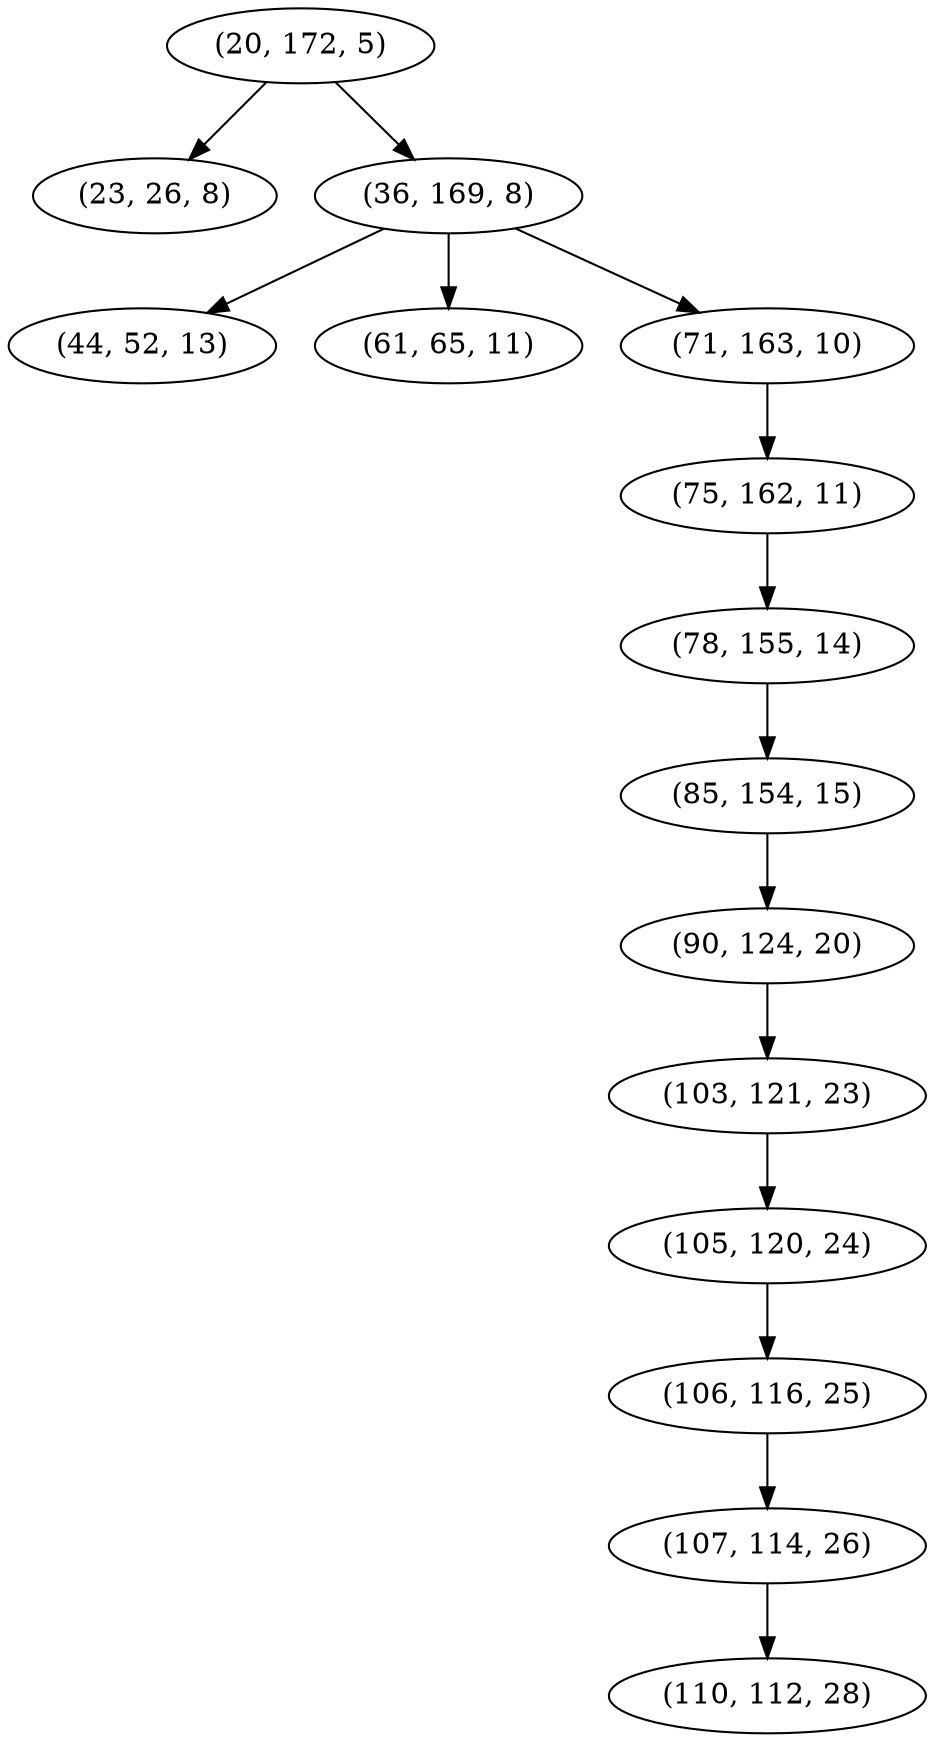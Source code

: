 digraph tree {
    "(20, 172, 5)";
    "(23, 26, 8)";
    "(36, 169, 8)";
    "(44, 52, 13)";
    "(61, 65, 11)";
    "(71, 163, 10)";
    "(75, 162, 11)";
    "(78, 155, 14)";
    "(85, 154, 15)";
    "(90, 124, 20)";
    "(103, 121, 23)";
    "(105, 120, 24)";
    "(106, 116, 25)";
    "(107, 114, 26)";
    "(110, 112, 28)";
    "(20, 172, 5)" -> "(23, 26, 8)";
    "(20, 172, 5)" -> "(36, 169, 8)";
    "(36, 169, 8)" -> "(44, 52, 13)";
    "(36, 169, 8)" -> "(61, 65, 11)";
    "(36, 169, 8)" -> "(71, 163, 10)";
    "(71, 163, 10)" -> "(75, 162, 11)";
    "(75, 162, 11)" -> "(78, 155, 14)";
    "(78, 155, 14)" -> "(85, 154, 15)";
    "(85, 154, 15)" -> "(90, 124, 20)";
    "(90, 124, 20)" -> "(103, 121, 23)";
    "(103, 121, 23)" -> "(105, 120, 24)";
    "(105, 120, 24)" -> "(106, 116, 25)";
    "(106, 116, 25)" -> "(107, 114, 26)";
    "(107, 114, 26)" -> "(110, 112, 28)";
}
